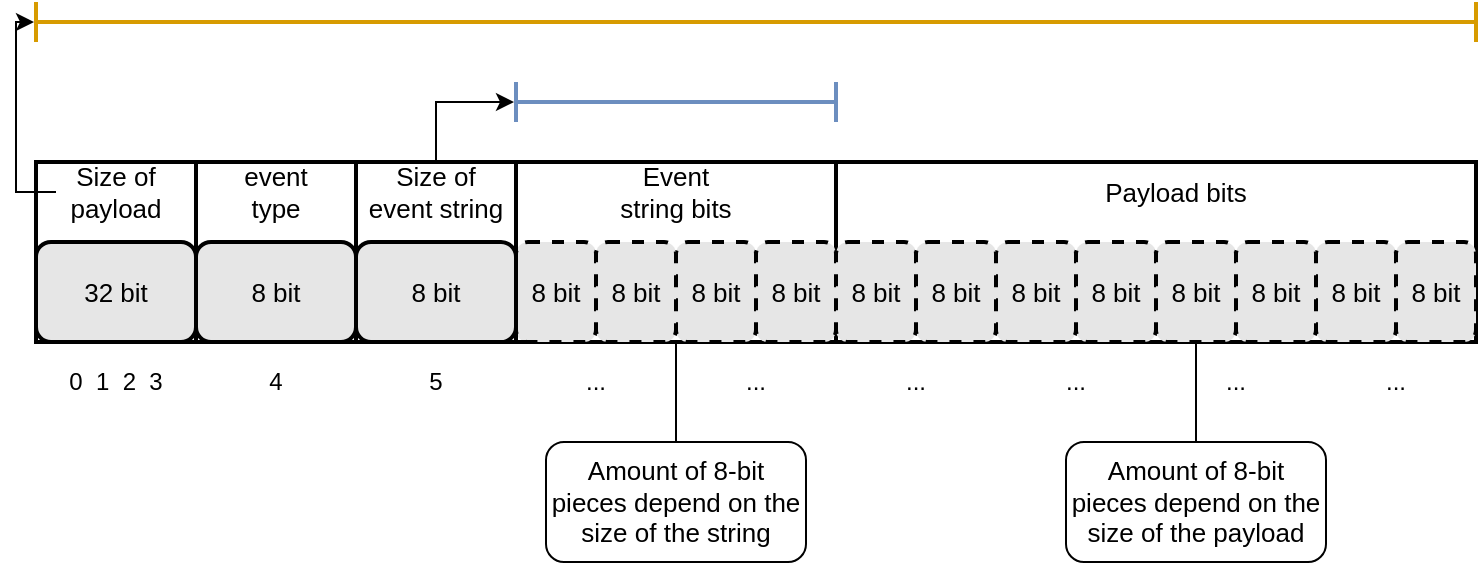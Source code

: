 <mxfile version="15.8.3" type="github">
  <diagram id="SwRV0uEczVV8MqBAX64z" name="Page-1">
    <mxGraphModel dx="449" dy="327" grid="1" gridSize="10" guides="1" tooltips="1" connect="1" arrows="1" fold="1" page="1" pageScale="1" pageWidth="827" pageHeight="1169" math="0" shadow="0">
      <root>
        <mxCell id="0" />
        <mxCell id="1" parent="0" />
        <mxCell id="a4_cbmze4R0DbBTKldTj-1" value="" style="rounded=0;whiteSpace=wrap;html=1;fontSize=13;align=left;strokeWidth=2;" parent="1" vertex="1">
          <mxGeometry x="80" y="240" width="720" height="90" as="geometry" />
        </mxCell>
        <mxCell id="a4_cbmze4R0DbBTKldTj-2" value="" style="shape=crossbar;whiteSpace=wrap;html=1;rounded=1;direction=south;fontSize=13;strokeWidth=2;fillColor=#E6E6E6;gradientColor=none;align=left;" parent="1" vertex="1">
          <mxGeometry x="150" y="240" width="20" height="90" as="geometry" />
        </mxCell>
        <mxCell id="a4_cbmze4R0DbBTKldTj-3" value="" style="shape=crossbar;whiteSpace=wrap;html=1;rounded=1;direction=south;fontSize=13;strokeWidth=2;fillColor=#E6E6E6;gradientColor=none;align=left;" parent="1" vertex="1">
          <mxGeometry x="230" y="240" width="20" height="90" as="geometry" />
        </mxCell>
        <mxCell id="a4_cbmze4R0DbBTKldTj-26" style="edgeStyle=orthogonalEdgeStyle;rounded=0;orthogonalLoop=1;jettySize=auto;html=1;exitX=0;exitY=0.5;exitDx=0;exitDy=0;entryX=0;entryY=0.5;entryDx=0;entryDy=0;entryPerimeter=0;fontSize=13;startArrow=none;startFill=0;endArrow=classic;endFill=1;strokeWidth=1;" parent="1" source="a4_cbmze4R0DbBTKldTj-5" target="a4_cbmze4R0DbBTKldTj-20" edge="1">
          <mxGeometry relative="1" as="geometry" />
        </mxCell>
        <mxCell id="a4_cbmze4R0DbBTKldTj-5" value="Size of payload" style="text;html=1;strokeColor=none;fillColor=none;align=center;verticalAlign=middle;whiteSpace=wrap;rounded=0;fontSize=13;" parent="1" vertex="1">
          <mxGeometry x="90" y="240" width="60" height="30" as="geometry" />
        </mxCell>
        <mxCell id="a4_cbmze4R0DbBTKldTj-6" value="Event string bits" style="text;html=1;strokeColor=none;fillColor=none;align=center;verticalAlign=middle;whiteSpace=wrap;rounded=0;fontSize=13;" parent="1" vertex="1">
          <mxGeometry x="370" y="240" width="60" height="30" as="geometry" />
        </mxCell>
        <mxCell id="a4_cbmze4R0DbBTKldTj-8" value="32 bit" style="rounded=1;whiteSpace=wrap;html=1;fontSize=13;strokeWidth=2;fillColor=#E6E6E6;gradientColor=none;align=center;" parent="1" vertex="1">
          <mxGeometry x="80" y="280" width="80" height="50" as="geometry" />
        </mxCell>
        <mxCell id="a4_cbmze4R0DbBTKldTj-25" style="edgeStyle=orthogonalEdgeStyle;rounded=0;orthogonalLoop=1;jettySize=auto;html=1;exitX=0.5;exitY=0;exitDx=0;exitDy=0;entryX=0;entryY=0.5;entryDx=0;entryDy=0;entryPerimeter=0;fontSize=13;startArrow=none;startFill=0;endArrow=classic;endFill=1;strokeWidth=1;" parent="1" source="a4_cbmze4R0DbBTKldTj-9" target="a4_cbmze4R0DbBTKldTj-24" edge="1">
          <mxGeometry relative="1" as="geometry" />
        </mxCell>
        <mxCell id="a4_cbmze4R0DbBTKldTj-9" value="Size of event string" style="text;html=1;strokeColor=none;fillColor=none;align=center;verticalAlign=middle;whiteSpace=wrap;rounded=0;fontSize=13;" parent="1" vertex="1">
          <mxGeometry x="245" y="240" width="70" height="30" as="geometry" />
        </mxCell>
        <mxCell id="a4_cbmze4R0DbBTKldTj-10" value="8 bit" style="rounded=1;whiteSpace=wrap;html=1;fontSize=13;strokeWidth=2;fillColor=#E6E6E6;gradientColor=none;align=center;" parent="1" vertex="1">
          <mxGeometry x="240" y="280" width="80" height="50" as="geometry" />
        </mxCell>
        <mxCell id="a4_cbmze4R0DbBTKldTj-11" value="" style="shape=crossbar;whiteSpace=wrap;html=1;rounded=1;direction=south;fontSize=13;strokeWidth=2;fillColor=#E6E6E6;gradientColor=none;align=left;" parent="1" vertex="1">
          <mxGeometry x="470" y="240" width="20" height="90" as="geometry" />
        </mxCell>
        <mxCell id="a4_cbmze4R0DbBTKldTj-13" value="8 bit" style="rounded=1;whiteSpace=wrap;html=1;fontSize=13;strokeWidth=2;fillColor=#E6E6E6;gradientColor=none;align=center;dashed=1;" parent="1" vertex="1">
          <mxGeometry x="400" y="280" width="40" height="50" as="geometry" />
        </mxCell>
        <mxCell id="a4_cbmze4R0DbBTKldTj-15" value="8 bit" style="rounded=1;whiteSpace=wrap;html=1;fontSize=13;strokeWidth=2;fillColor=#E6E6E6;gradientColor=none;align=center;dashed=1;" parent="1" vertex="1">
          <mxGeometry x="320" y="280" width="40" height="50" as="geometry" />
        </mxCell>
        <mxCell id="a4_cbmze4R0DbBTKldTj-16" value="8 bit" style="rounded=1;whiteSpace=wrap;html=1;fontSize=13;strokeWidth=2;fillColor=#E6E6E6;gradientColor=none;align=center;strokeColor=default;dashed=1;" parent="1" vertex="1">
          <mxGeometry x="360" y="280" width="40" height="50" as="geometry" />
        </mxCell>
        <mxCell id="a4_cbmze4R0DbBTKldTj-17" value="8 bit" style="rounded=1;whiteSpace=wrap;html=1;fontSize=13;strokeWidth=2;fillColor=#E6E6E6;gradientColor=none;align=center;dashed=1;" parent="1" vertex="1">
          <mxGeometry x="440" y="280" width="40" height="50" as="geometry" />
        </mxCell>
        <mxCell id="a4_cbmze4R0DbBTKldTj-19" style="edgeStyle=orthogonalEdgeStyle;rounded=0;orthogonalLoop=1;jettySize=auto;html=1;entryX=1;entryY=1;entryDx=0;entryDy=0;fontSize=13;startArrow=none;startFill=0;strokeWidth=1;endArrow=none;endFill=0;" parent="1" source="a4_cbmze4R0DbBTKldTj-18" target="a4_cbmze4R0DbBTKldTj-16" edge="1">
          <mxGeometry relative="1" as="geometry" />
        </mxCell>
        <mxCell id="a4_cbmze4R0DbBTKldTj-18" value="Amount of 8-bit pieces depend on the size of the string" style="rounded=1;whiteSpace=wrap;html=1;fontSize=13;strokeWidth=1;align=center;" parent="1" vertex="1">
          <mxGeometry x="335" y="380" width="130" height="60" as="geometry" />
        </mxCell>
        <mxCell id="a4_cbmze4R0DbBTKldTj-20" value="" style="shape=crossbar;whiteSpace=wrap;html=1;rounded=1;fontSize=13;strokeColor=#d79b00;strokeWidth=2;fillColor=#ffe6cc;align=center;perimeterSpacing=1;" parent="1" vertex="1">
          <mxGeometry x="80" y="160" width="720" height="20" as="geometry" />
        </mxCell>
        <mxCell id="a4_cbmze4R0DbBTKldTj-24" value="" style="shape=crossbar;whiteSpace=wrap;html=1;rounded=1;fontSize=13;strokeColor=#6c8ebf;strokeWidth=2;fillColor=#dae8fc;align=center;perimeterSpacing=1;" parent="1" vertex="1">
          <mxGeometry x="320" y="200" width="160" height="20" as="geometry" />
        </mxCell>
        <mxCell id="a4_cbmze4R0DbBTKldTj-27" value="Payload bits" style="text;html=1;strokeColor=none;fillColor=none;align=center;verticalAlign=middle;whiteSpace=wrap;rounded=0;fontSize=13;" parent="1" vertex="1">
          <mxGeometry x="590" y="240" width="120" height="30" as="geometry" />
        </mxCell>
        <mxCell id="a4_cbmze4R0DbBTKldTj-28" value="8 bit" style="rounded=1;whiteSpace=wrap;html=1;fontSize=13;strokeWidth=2;fillColor=#E6E6E6;gradientColor=none;align=center;dashed=1;" parent="1" vertex="1">
          <mxGeometry x="560" y="280" width="40" height="50" as="geometry" />
        </mxCell>
        <mxCell id="a4_cbmze4R0DbBTKldTj-29" value="8 bit" style="rounded=1;whiteSpace=wrap;html=1;fontSize=13;strokeWidth=2;fillColor=#E6E6E6;gradientColor=none;align=center;dashed=1;" parent="1" vertex="1">
          <mxGeometry x="480" y="280" width="40" height="50" as="geometry" />
        </mxCell>
        <mxCell id="a4_cbmze4R0DbBTKldTj-30" value="8 bit" style="rounded=1;whiteSpace=wrap;html=1;fontSize=13;strokeWidth=2;fillColor=#E6E6E6;gradientColor=none;align=center;strokeColor=default;dashed=1;" parent="1" vertex="1">
          <mxGeometry x="520" y="280" width="40" height="50" as="geometry" />
        </mxCell>
        <mxCell id="a4_cbmze4R0DbBTKldTj-31" value="8 bit" style="rounded=1;whiteSpace=wrap;html=1;fontSize=13;strokeWidth=2;fillColor=#E6E6E6;gradientColor=none;align=center;dashed=1;" parent="1" vertex="1">
          <mxGeometry x="600" y="280" width="40" height="50" as="geometry" />
        </mxCell>
        <mxCell id="a4_cbmze4R0DbBTKldTj-32" value="8 bit" style="rounded=1;whiteSpace=wrap;html=1;fontSize=13;strokeWidth=2;fillColor=#E6E6E6;gradientColor=none;align=center;dashed=1;" parent="1" vertex="1">
          <mxGeometry x="720" y="280" width="40" height="50" as="geometry" />
        </mxCell>
        <mxCell id="a4_cbmze4R0DbBTKldTj-33" value="8 bit" style="rounded=1;whiteSpace=wrap;html=1;fontSize=13;strokeWidth=2;fillColor=#E6E6E6;gradientColor=none;align=center;dashed=1;" parent="1" vertex="1">
          <mxGeometry x="640" y="280" width="40" height="50" as="geometry" />
        </mxCell>
        <mxCell id="a4_cbmze4R0DbBTKldTj-34" value="8 bit" style="rounded=1;whiteSpace=wrap;html=1;fontSize=13;strokeWidth=2;fillColor=#E6E6E6;gradientColor=none;align=center;strokeColor=default;dashed=1;" parent="1" vertex="1">
          <mxGeometry x="680" y="280" width="40" height="50" as="geometry" />
        </mxCell>
        <mxCell id="a4_cbmze4R0DbBTKldTj-35" value="8 bit" style="rounded=1;whiteSpace=wrap;html=1;fontSize=13;strokeWidth=2;fillColor=#E6E6E6;gradientColor=none;align=center;dashed=1;" parent="1" vertex="1">
          <mxGeometry x="760" y="280" width="40" height="50" as="geometry" />
        </mxCell>
        <mxCell id="a4_cbmze4R0DbBTKldTj-37" style="edgeStyle=orthogonalEdgeStyle;rounded=0;orthogonalLoop=1;jettySize=auto;html=1;entryX=0.5;entryY=1;entryDx=0;entryDy=0;fontSize=13;startArrow=none;startFill=0;endArrow=none;endFill=0;strokeWidth=1;" parent="1" source="a4_cbmze4R0DbBTKldTj-36" target="a4_cbmze4R0DbBTKldTj-33" edge="1">
          <mxGeometry relative="1" as="geometry" />
        </mxCell>
        <mxCell id="a4_cbmze4R0DbBTKldTj-36" value="Amount of 8-bit pieces depend on the size of the payload" style="rounded=1;whiteSpace=wrap;html=1;fontSize=13;strokeWidth=1;align=center;" parent="1" vertex="1">
          <mxGeometry x="595" y="380" width="130" height="60" as="geometry" />
        </mxCell>
        <mxCell id="-DXUKbrIUSVWYFAGIOi8-1" value="" style="shape=crossbar;whiteSpace=wrap;html=1;rounded=1;direction=south;fontSize=13;strokeWidth=2;fillColor=#E6E6E6;gradientColor=none;align=left;" vertex="1" parent="1">
          <mxGeometry x="310" y="240" width="20" height="90" as="geometry" />
        </mxCell>
        <mxCell id="-DXUKbrIUSVWYFAGIOi8-2" value="event type" style="text;html=1;strokeColor=none;fillColor=none;align=center;verticalAlign=middle;whiteSpace=wrap;rounded=0;fontSize=13;" vertex="1" parent="1">
          <mxGeometry x="170" y="240" width="60" height="30" as="geometry" />
        </mxCell>
        <mxCell id="-DXUKbrIUSVWYFAGIOi8-3" value="8 bit" style="rounded=1;whiteSpace=wrap;html=1;fontSize=13;strokeWidth=2;fillColor=#E6E6E6;gradientColor=none;align=center;" vertex="1" parent="1">
          <mxGeometry x="160" y="280" width="80" height="50" as="geometry" />
        </mxCell>
        <mxCell id="-DXUKbrIUSVWYFAGIOi8-4" value="0 &amp;nbsp;1 &amp;nbsp;2 &amp;nbsp;3" style="text;align=center;verticalAlign=bottom;whiteSpace=wrap;rounded=0;strokeColor=none;glass=0;shadow=0;sketch=0;spacingTop=2;spacing=3;html=1;" vertex="1" parent="1">
          <mxGeometry x="80" y="330" width="80" height="30" as="geometry" />
        </mxCell>
        <mxCell id="-DXUKbrIUSVWYFAGIOi8-5" value="4" style="text;align=center;verticalAlign=bottom;whiteSpace=wrap;rounded=0;strokeColor=none;glass=0;shadow=0;sketch=0;spacingTop=2;spacing=3;html=1;" vertex="1" parent="1">
          <mxGeometry x="160" y="330" width="80" height="30" as="geometry" />
        </mxCell>
        <mxCell id="-DXUKbrIUSVWYFAGIOi8-6" value="5" style="text;align=center;verticalAlign=bottom;whiteSpace=wrap;rounded=0;strokeColor=none;glass=0;shadow=0;sketch=0;spacingTop=2;spacing=3;html=1;" vertex="1" parent="1">
          <mxGeometry x="240" y="330" width="80" height="30" as="geometry" />
        </mxCell>
        <mxCell id="-DXUKbrIUSVWYFAGIOi8-7" value="..." style="text;align=center;verticalAlign=bottom;whiteSpace=wrap;rounded=0;strokeColor=none;glass=0;shadow=0;sketch=0;spacingTop=2;spacing=3;html=1;" vertex="1" parent="1">
          <mxGeometry x="320" y="330" width="80" height="30" as="geometry" />
        </mxCell>
        <mxCell id="-DXUKbrIUSVWYFAGIOi8-8" value="..." style="text;align=center;verticalAlign=bottom;whiteSpace=wrap;rounded=0;strokeColor=none;glass=0;shadow=0;sketch=0;spacingTop=2;spacing=3;html=1;" vertex="1" parent="1">
          <mxGeometry x="400" y="330" width="80" height="30" as="geometry" />
        </mxCell>
        <mxCell id="-DXUKbrIUSVWYFAGIOi8-9" value="..." style="text;align=center;verticalAlign=bottom;whiteSpace=wrap;rounded=0;strokeColor=none;glass=0;shadow=0;sketch=0;spacingTop=2;spacing=3;html=1;" vertex="1" parent="1">
          <mxGeometry x="480" y="330" width="80" height="30" as="geometry" />
        </mxCell>
        <mxCell id="-DXUKbrIUSVWYFAGIOi8-10" value="..." style="text;align=center;verticalAlign=bottom;whiteSpace=wrap;rounded=0;strokeColor=none;glass=0;shadow=0;sketch=0;spacingTop=2;spacing=3;html=1;" vertex="1" parent="1">
          <mxGeometry x="560" y="330" width="80" height="30" as="geometry" />
        </mxCell>
        <mxCell id="-DXUKbrIUSVWYFAGIOi8-11" value="..." style="text;align=center;verticalAlign=bottom;whiteSpace=wrap;rounded=0;strokeColor=none;glass=0;shadow=0;sketch=0;spacingTop=2;spacing=3;html=1;" vertex="1" parent="1">
          <mxGeometry x="640" y="330" width="80" height="30" as="geometry" />
        </mxCell>
        <mxCell id="-DXUKbrIUSVWYFAGIOi8-12" value="..." style="text;align=center;verticalAlign=bottom;whiteSpace=wrap;rounded=0;strokeColor=none;glass=0;shadow=0;sketch=0;spacingTop=2;spacing=3;html=1;" vertex="1" parent="1">
          <mxGeometry x="720" y="330" width="80" height="30" as="geometry" />
        </mxCell>
      </root>
    </mxGraphModel>
  </diagram>
</mxfile>
